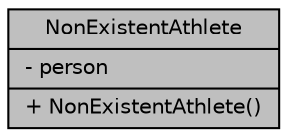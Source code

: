 digraph "NonExistentAthlete"
{
 // LATEX_PDF_SIZE
  edge [fontname="Helvetica",fontsize="10",labelfontname="Helvetica",labelfontsize="10"];
  node [fontname="Helvetica",fontsize="10",shape=record];
  Node1 [label="{NonExistentAthlete\n|- person\l|+ NonExistentAthlete()\l}",height=0.2,width=0.4,color="black", fillcolor="grey75", style="filled", fontcolor="black",tooltip=" "];
}
